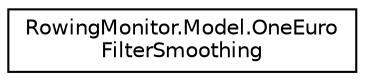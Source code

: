 digraph "Graphical Class Hierarchy"
{
  edge [fontname="Helvetica",fontsize="10",labelfontname="Helvetica",labelfontsize="10"];
  node [fontname="Helvetica",fontsize="10",shape=record];
  rankdir="LR";
  Node0 [label="RowingMonitor.Model.OneEuro\lFilterSmoothing",height=0.2,width=0.4,color="black", fillcolor="white", style="filled",URL="$class_rowing_monitor_1_1_model_1_1_one_euro_filter_smoothing.html"];
}
